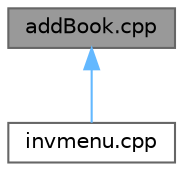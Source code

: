 digraph "addBook.cpp"
{
 // LATEX_PDF_SIZE
  bgcolor="transparent";
  edge [fontname=Helvetica,fontsize=10,labelfontname=Helvetica,labelfontsize=10];
  node [fontname=Helvetica,fontsize=10,shape=box,height=0.2,width=0.4];
  Node1 [label="addBook.cpp",height=0.2,width=0.4,color="gray40", fillcolor="grey60", style="filled", fontcolor="black",tooltip="Implementation of the book addition module for Serendipity Booksellers."];
  Node1 -> Node2 [dir="back",color="steelblue1",style="solid"];
  Node2 [label="invmenu.cpp",height=0.2,width=0.4,color="grey40", fillcolor="white", style="filled",URL="$invmenu_8cpp.html",tooltip="Implementation of the inventory menu for Serendipity Booksellers."];
}
